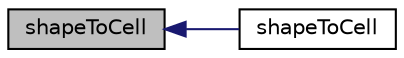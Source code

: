 digraph "shapeToCell"
{
  bgcolor="transparent";
  edge [fontname="Helvetica",fontsize="10",labelfontname="Helvetica",labelfontsize="10"];
  node [fontname="Helvetica",fontsize="10",shape=record];
  rankdir="LR";
  Node1 [label="shapeToCell",height=0.2,width=0.4,color="black", fillcolor="grey75", style="filled", fontcolor="black"];
  Node1 -> Node2 [dir="back",color="midnightblue",fontsize="10",style="solid",fontname="Helvetica"];
  Node2 [label="shapeToCell",height=0.2,width=0.4,color="black",URL="$a02352.html#a5eb50e5527d0bf78c4632e42c75f0af8",tooltip="Construct from dictionary. "];
}
